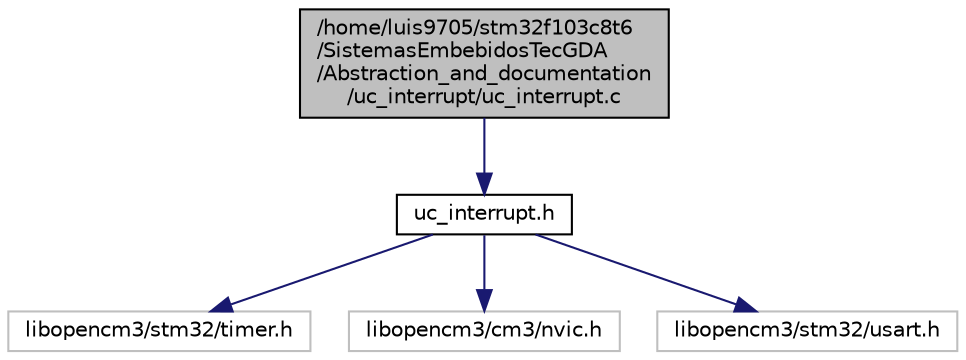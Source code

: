 digraph "/home/luis9705/stm32f103c8t6/SistemasEmbebidosTecGDA/Abstraction_and_documentation/uc_interrupt/uc_interrupt.c"
{
  edge [fontname="Helvetica",fontsize="10",labelfontname="Helvetica",labelfontsize="10"];
  node [fontname="Helvetica",fontsize="10",shape=record];
  Node0 [label="/home/luis9705/stm32f103c8t6\l/SistemasEmbebidosTecGDA\l/Abstraction_and_documentation\l/uc_interrupt/uc_interrupt.c",height=0.2,width=0.4,color="black", fillcolor="grey75", style="filled", fontcolor="black"];
  Node0 -> Node1 [color="midnightblue",fontsize="10",style="solid"];
  Node1 [label="uc_interrupt.h",height=0.2,width=0.4,color="black", fillcolor="white", style="filled",URL="$uc__interrupt_8h_source.html"];
  Node1 -> Node2 [color="midnightblue",fontsize="10",style="solid"];
  Node2 [label="libopencm3/stm32/timer.h",height=0.2,width=0.4,color="grey75", fillcolor="white", style="filled"];
  Node1 -> Node3 [color="midnightblue",fontsize="10",style="solid"];
  Node3 [label="libopencm3/cm3/nvic.h",height=0.2,width=0.4,color="grey75", fillcolor="white", style="filled"];
  Node1 -> Node4 [color="midnightblue",fontsize="10",style="solid"];
  Node4 [label="libopencm3/stm32/usart.h",height=0.2,width=0.4,color="grey75", fillcolor="white", style="filled"];
}
